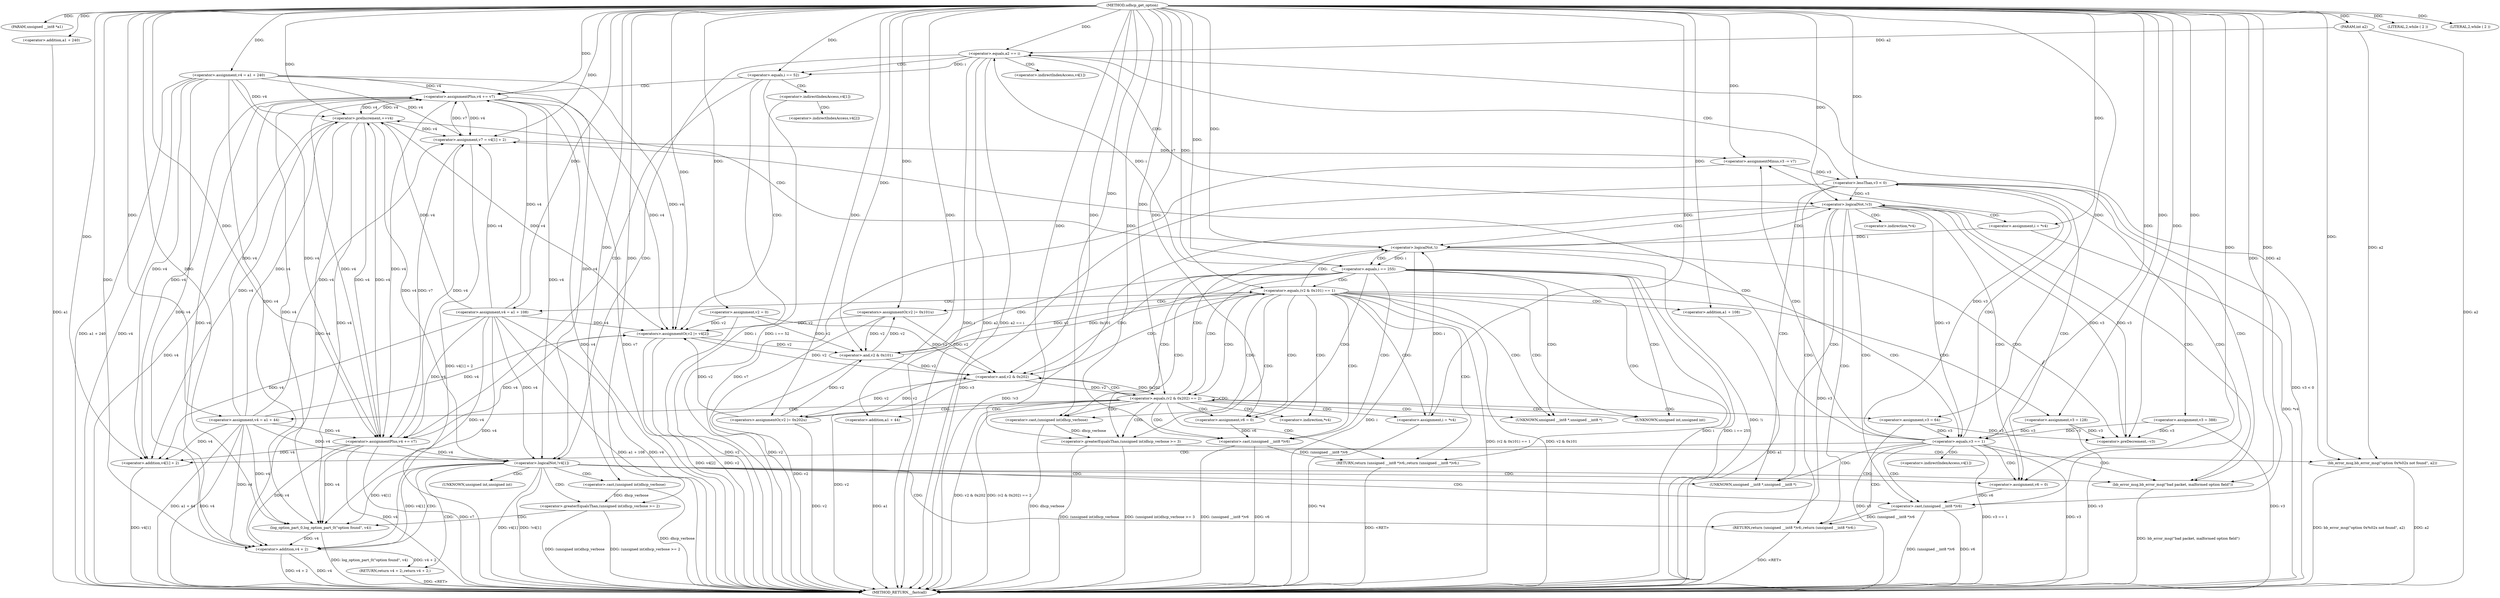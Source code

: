 digraph udhcp_get_option {  
"1000107" [label = "(METHOD,udhcp_get_option)" ]
"1000295" [label = "(METHOD_RETURN,__fastcall)" ]
"1000108" [label = "(PARAM,unsigned __int8 *a1)" ]
"1000109" [label = "(PARAM,int a2)" ]
"1000117" [label = "(<operator>.assignment,v2 = 0)" ]
"1000120" [label = "(<operator>.assignment,v3 = 388)" ]
"1000123" [label = "(<operator>.assignment,v4 = a1 + 240)" ]
"1000125" [label = "(<operator>.addition,a1 + 240)" ]
"1000129" [label = "(LITERAL,2,while ( 2 ))" ]
"1000132" [label = "(LITERAL,2,while ( 2 ))" ]
"1000135" [label = "(<operator>.assignment,i = *v4)" ]
"1000139" [label = "(<operator>.assignment,i = *v4)" ]
"1000145" [label = "(<operator>.logicalNot,!i)" ]
"1000148" [label = "(<operator>.preDecrement,--v3)" ]
"1000150" [label = "(<operator>.preIncrement,++v4)" ]
"1000154" [label = "(<operator>.equals,i == 255)" ]
"1000159" [label = "(<operator>.equals,v3 == 1)" ]
"1000163" [label = "(<operator>.assignment,v7 = v4[1] + 2)" ]
"1000165" [label = "(<operator>.addition,v4[1] + 2)" ]
"1000170" [label = "(<operator>.assignmentMinus,v3 -= v7)" ]
"1000174" [label = "(<operator>.lessThan,v3 < 0)" ]
"1000179" [label = "(<operator>.equals,a2 == i)" ]
"1000184" [label = "(<operator>.logicalNot,!v4[1])" ]
"1000190" [label = "(<operator>.assignment,v6 = 0)" ]
"1000193" [label = "(bb_error_msg,bb_error_msg(\"bad packet, malformed option field\"))" ]
"1000195" [label = "(RETURN,return (unsigned __int8 *)v6;,return (unsigned __int8 *)v6;)" ]
"1000196" [label = "(<operator>.cast,(unsigned __int8 *)v6)" ]
"1000200" [label = "(<operator>.greaterEqualsThan,(unsigned int)dhcp_verbose >= 2)" ]
"1000201" [label = "(<operator>.cast,(unsigned int)dhcp_verbose)" ]
"1000205" [label = "(log_option_part_0,log_option_part_0(\"option found\", v4))" ]
"1000208" [label = "(RETURN,return v4 + 2;,return v4 + 2;)" ]
"1000209" [label = "(<operator>.addition,v4 + 2)" ]
"1000213" [label = "(<operator>.equals,i == 52)" ]
"1000221" [label = "(<operators>.assignmentOr,v2 |= v4[2])" ]
"1000226" [label = "(<operator>.assignmentPlus,v4 += v7)" ]
"1000231" [label = "(<operator>.assignmentPlus,v4 += v7)" ]
"1000236" [label = "(<operator>.logicalNot,!v3)" ]
"1000240" [label = "(<operator>.equals,(v2 & 0x101) == 1)" ]
"1000241" [label = "(<operator>.and,v2 & 0x101)" ]
"1000246" [label = "(<operators>.assignmentOr,v2 |= 0x101u)" ]
"1000249" [label = "(<operator>.assignment,v4 = a1 + 108)" ]
"1000251" [label = "(<operator>.addition,a1 + 108)" ]
"1000254" [label = "(<operator>.assignment,v3 = 128)" ]
"1000260" [label = "(<operator>.equals,(v2 & 0x202) == 2)" ]
"1000261" [label = "(<operator>.and,v2 & 0x202)" ]
"1000266" [label = "(<operators>.assignmentOr,v2 |= 0x202u)" ]
"1000269" [label = "(<operator>.assignment,v4 = a1 + 44)" ]
"1000271" [label = "(<operator>.addition,a1 + 44)" ]
"1000274" [label = "(<operator>.assignment,v3 = 64)" ]
"1000279" [label = "(<operator>.assignment,v6 = 0)" ]
"1000283" [label = "(<operator>.greaterEqualsThan,(unsigned int)dhcp_verbose >= 3)" ]
"1000284" [label = "(<operator>.cast,(unsigned int)dhcp_verbose)" ]
"1000288" [label = "(bb_error_msg,bb_error_msg(\"option 0x%02x not found\", a2))" ]
"1000291" [label = "(RETURN,return (unsigned __int8 *)v6;,return (unsigned __int8 *)v6;)" ]
"1000292" [label = "(<operator>.cast,(unsigned __int8 *)v6)" ]
"1000137" [label = "(<operator>.indirection,*v4)" ]
"1000141" [label = "(<operator>.indirection,*v4)" ]
"1000166" [label = "(<operator>.indirectIndexAccess,v4[1])" ]
"1000185" [label = "(<operator>.indirectIndexAccess,v4[1])" ]
"1000197" [label = "(UNKNOWN,unsigned __int8 *,unsigned __int8 *)" ]
"1000202" [label = "(UNKNOWN,unsigned int,unsigned int)" ]
"1000218" [label = "(<operator>.indirectIndexAccess,v4[1])" ]
"1000223" [label = "(<operator>.indirectIndexAccess,v4[2])" ]
"1000285" [label = "(UNKNOWN,unsigned int,unsigned int)" ]
"1000293" [label = "(UNKNOWN,unsigned __int8 *,unsigned __int8 *)" ]
  "1000195" -> "1000295"  [ label = "DDG: <RET>"] 
  "1000291" -> "1000295"  [ label = "DDG: <RET>"] 
  "1000266" -> "1000295"  [ label = "DDG: v2"] 
  "1000213" -> "1000295"  [ label = "DDG: i"] 
  "1000209" -> "1000295"  [ label = "DDG: v4 + 2"] 
  "1000200" -> "1000295"  [ label = "DDG: (unsigned int)dhcp_verbose"] 
  "1000226" -> "1000295"  [ label = "DDG: v7"] 
  "1000145" -> "1000295"  [ label = "DDG: !i"] 
  "1000249" -> "1000295"  [ label = "DDG: a1 + 108"] 
  "1000260" -> "1000295"  [ label = "DDG: (v2 & 0x202) == 2"] 
  "1000179" -> "1000295"  [ label = "DDG: i"] 
  "1000292" -> "1000295"  [ label = "DDG: v6"] 
  "1000205" -> "1000295"  [ label = "DDG: log_option_part_0(\"option found\", v4)"] 
  "1000200" -> "1000295"  [ label = "DDG: (unsigned int)dhcp_verbose >= 2"] 
  "1000201" -> "1000295"  [ label = "DDG: dhcp_verbose"] 
  "1000109" -> "1000295"  [ label = "DDG: a2"] 
  "1000221" -> "1000295"  [ label = "DDG: v4[2]"] 
  "1000165" -> "1000295"  [ label = "DDG: v4[1]"] 
  "1000174" -> "1000295"  [ label = "DDG: v3 < 0"] 
  "1000123" -> "1000295"  [ label = "DDG: v4"] 
  "1000231" -> "1000295"  [ label = "DDG: v7"] 
  "1000117" -> "1000295"  [ label = "DDG: v2"] 
  "1000184" -> "1000295"  [ label = "DDG: !v4[1]"] 
  "1000213" -> "1000295"  [ label = "DDG: i == 52"] 
  "1000288" -> "1000295"  [ label = "DDG: a2"] 
  "1000120" -> "1000295"  [ label = "DDG: v3"] 
  "1000283" -> "1000295"  [ label = "DDG: (unsigned int)dhcp_verbose >= 3"] 
  "1000271" -> "1000295"  [ label = "DDG: a1"] 
  "1000135" -> "1000295"  [ label = "DDG: *v4"] 
  "1000269" -> "1000295"  [ label = "DDG: v4"] 
  "1000226" -> "1000295"  [ label = "DDG: v4"] 
  "1000240" -> "1000295"  [ label = "DDG: v2 & 0x101"] 
  "1000249" -> "1000295"  [ label = "DDG: v4"] 
  "1000292" -> "1000295"  [ label = "DDG: (unsigned __int8 *)v6"] 
  "1000179" -> "1000295"  [ label = "DDG: a2"] 
  "1000236" -> "1000295"  [ label = "DDG: !v3"] 
  "1000154" -> "1000295"  [ label = "DDG: i"] 
  "1000246" -> "1000295"  [ label = "DDG: v2"] 
  "1000236" -> "1000295"  [ label = "DDG: v3"] 
  "1000269" -> "1000295"  [ label = "DDG: a1 + 44"] 
  "1000231" -> "1000295"  [ label = "DDG: v4"] 
  "1000254" -> "1000295"  [ label = "DDG: v3"] 
  "1000184" -> "1000295"  [ label = "DDG: v4[1]"] 
  "1000221" -> "1000295"  [ label = "DDG: v2"] 
  "1000159" -> "1000295"  [ label = "DDG: v3 == 1"] 
  "1000288" -> "1000295"  [ label = "DDG: bb_error_msg(\"option 0x%02x not found\", a2)"] 
  "1000193" -> "1000295"  [ label = "DDG: bb_error_msg(\"bad packet, malformed option field\")"] 
  "1000274" -> "1000295"  [ label = "DDG: v3"] 
  "1000260" -> "1000295"  [ label = "DDG: v2 & 0x202"] 
  "1000251" -> "1000295"  [ label = "DDG: a1"] 
  "1000284" -> "1000295"  [ label = "DDG: dhcp_verbose"] 
  "1000196" -> "1000295"  [ label = "DDG: v6"] 
  "1000139" -> "1000295"  [ label = "DDG: *v4"] 
  "1000125" -> "1000295"  [ label = "DDG: a1"] 
  "1000123" -> "1000295"  [ label = "DDG: a1 + 240"] 
  "1000241" -> "1000295"  [ label = "DDG: v2"] 
  "1000179" -> "1000295"  [ label = "DDG: a2 == i"] 
  "1000196" -> "1000295"  [ label = "DDG: (unsigned __int8 *)v6"] 
  "1000209" -> "1000295"  [ label = "DDG: v4"] 
  "1000283" -> "1000295"  [ label = "DDG: (unsigned int)dhcp_verbose"] 
  "1000159" -> "1000295"  [ label = "DDG: v3"] 
  "1000170" -> "1000295"  [ label = "DDG: v7"] 
  "1000174" -> "1000295"  [ label = "DDG: v3"] 
  "1000261" -> "1000295"  [ label = "DDG: v2"] 
  "1000154" -> "1000295"  [ label = "DDG: i == 255"] 
  "1000145" -> "1000295"  [ label = "DDG: i"] 
  "1000240" -> "1000295"  [ label = "DDG: (v2 & 0x101) == 1"] 
  "1000163" -> "1000295"  [ label = "DDG: v4[1] + 2"] 
  "1000150" -> "1000295"  [ label = "DDG: v4"] 
  "1000208" -> "1000295"  [ label = "DDG: <RET>"] 
  "1000107" -> "1000108"  [ label = "DDG: "] 
  "1000107" -> "1000109"  [ label = "DDG: "] 
  "1000107" -> "1000117"  [ label = "DDG: "] 
  "1000107" -> "1000120"  [ label = "DDG: "] 
  "1000107" -> "1000123"  [ label = "DDG: "] 
  "1000107" -> "1000125"  [ label = "DDG: "] 
  "1000107" -> "1000129"  [ label = "DDG: "] 
  "1000107" -> "1000132"  [ label = "DDG: "] 
  "1000107" -> "1000135"  [ label = "DDG: "] 
  "1000107" -> "1000139"  [ label = "DDG: "] 
  "1000135" -> "1000145"  [ label = "DDG: i"] 
  "1000139" -> "1000145"  [ label = "DDG: i"] 
  "1000107" -> "1000145"  [ label = "DDG: "] 
  "1000120" -> "1000148"  [ label = "DDG: v3"] 
  "1000236" -> "1000148"  [ label = "DDG: v3"] 
  "1000254" -> "1000148"  [ label = "DDG: v3"] 
  "1000274" -> "1000148"  [ label = "DDG: v3"] 
  "1000107" -> "1000148"  [ label = "DDG: "] 
  "1000123" -> "1000150"  [ label = "DDG: v4"] 
  "1000231" -> "1000150"  [ label = "DDG: v4"] 
  "1000269" -> "1000150"  [ label = "DDG: v4"] 
  "1000226" -> "1000150"  [ label = "DDG: v4"] 
  "1000249" -> "1000150"  [ label = "DDG: v4"] 
  "1000107" -> "1000150"  [ label = "DDG: "] 
  "1000145" -> "1000154"  [ label = "DDG: i"] 
  "1000107" -> "1000154"  [ label = "DDG: "] 
  "1000120" -> "1000159"  [ label = "DDG: v3"] 
  "1000236" -> "1000159"  [ label = "DDG: v3"] 
  "1000254" -> "1000159"  [ label = "DDG: v3"] 
  "1000274" -> "1000159"  [ label = "DDG: v3"] 
  "1000107" -> "1000159"  [ label = "DDG: "] 
  "1000123" -> "1000163"  [ label = "DDG: v4"] 
  "1000231" -> "1000163"  [ label = "DDG: v4"] 
  "1000150" -> "1000163"  [ label = "DDG: v4"] 
  "1000269" -> "1000163"  [ label = "DDG: v4"] 
  "1000226" -> "1000163"  [ label = "DDG: v4"] 
  "1000249" -> "1000163"  [ label = "DDG: v4"] 
  "1000107" -> "1000163"  [ label = "DDG: "] 
  "1000123" -> "1000165"  [ label = "DDG: v4"] 
  "1000231" -> "1000165"  [ label = "DDG: v4"] 
  "1000150" -> "1000165"  [ label = "DDG: v4"] 
  "1000269" -> "1000165"  [ label = "DDG: v4"] 
  "1000226" -> "1000165"  [ label = "DDG: v4"] 
  "1000249" -> "1000165"  [ label = "DDG: v4"] 
  "1000107" -> "1000165"  [ label = "DDG: "] 
  "1000163" -> "1000170"  [ label = "DDG: v7"] 
  "1000107" -> "1000170"  [ label = "DDG: "] 
  "1000159" -> "1000170"  [ label = "DDG: v3"] 
  "1000170" -> "1000174"  [ label = "DDG: v3"] 
  "1000107" -> "1000174"  [ label = "DDG: "] 
  "1000109" -> "1000179"  [ label = "DDG: a2"] 
  "1000107" -> "1000179"  [ label = "DDG: "] 
  "1000154" -> "1000179"  [ label = "DDG: i"] 
  "1000123" -> "1000184"  [ label = "DDG: v4"] 
  "1000231" -> "1000184"  [ label = "DDG: v4"] 
  "1000150" -> "1000184"  [ label = "DDG: v4"] 
  "1000269" -> "1000184"  [ label = "DDG: v4"] 
  "1000226" -> "1000184"  [ label = "DDG: v4"] 
  "1000249" -> "1000184"  [ label = "DDG: v4"] 
  "1000107" -> "1000190"  [ label = "DDG: "] 
  "1000107" -> "1000193"  [ label = "DDG: "] 
  "1000196" -> "1000195"  [ label = "DDG: (unsigned __int8 *)v6"] 
  "1000190" -> "1000196"  [ label = "DDG: v6"] 
  "1000107" -> "1000196"  [ label = "DDG: "] 
  "1000201" -> "1000200"  [ label = "DDG: dhcp_verbose"] 
  "1000107" -> "1000201"  [ label = "DDG: "] 
  "1000107" -> "1000200"  [ label = "DDG: "] 
  "1000107" -> "1000205"  [ label = "DDG: "] 
  "1000123" -> "1000205"  [ label = "DDG: v4"] 
  "1000150" -> "1000205"  [ label = "DDG: v4"] 
  "1000269" -> "1000205"  [ label = "DDG: v4"] 
  "1000226" -> "1000205"  [ label = "DDG: v4"] 
  "1000249" -> "1000205"  [ label = "DDG: v4"] 
  "1000231" -> "1000205"  [ label = "DDG: v4"] 
  "1000184" -> "1000205"  [ label = "DDG: v4[1]"] 
  "1000209" -> "1000208"  [ label = "DDG: v4 + 2"] 
  "1000123" -> "1000209"  [ label = "DDG: v4"] 
  "1000150" -> "1000209"  [ label = "DDG: v4"] 
  "1000269" -> "1000209"  [ label = "DDG: v4"] 
  "1000226" -> "1000209"  [ label = "DDG: v4"] 
  "1000249" -> "1000209"  [ label = "DDG: v4"] 
  "1000231" -> "1000209"  [ label = "DDG: v4"] 
  "1000184" -> "1000209"  [ label = "DDG: v4[1]"] 
  "1000205" -> "1000209"  [ label = "DDG: v4"] 
  "1000107" -> "1000209"  [ label = "DDG: "] 
  "1000179" -> "1000213"  [ label = "DDG: i"] 
  "1000107" -> "1000213"  [ label = "DDG: "] 
  "1000123" -> "1000221"  [ label = "DDG: v4"] 
  "1000231" -> "1000221"  [ label = "DDG: v4"] 
  "1000150" -> "1000221"  [ label = "DDG: v4"] 
  "1000269" -> "1000221"  [ label = "DDG: v4"] 
  "1000226" -> "1000221"  [ label = "DDG: v4"] 
  "1000249" -> "1000221"  [ label = "DDG: v4"] 
  "1000266" -> "1000221"  [ label = "DDG: v2"] 
  "1000117" -> "1000221"  [ label = "DDG: v2"] 
  "1000246" -> "1000221"  [ label = "DDG: v2"] 
  "1000107" -> "1000221"  [ label = "DDG: "] 
  "1000107" -> "1000226"  [ label = "DDG: "] 
  "1000163" -> "1000226"  [ label = "DDG: v7"] 
  "1000123" -> "1000226"  [ label = "DDG: v4"] 
  "1000231" -> "1000226"  [ label = "DDG: v4"] 
  "1000150" -> "1000226"  [ label = "DDG: v4"] 
  "1000269" -> "1000226"  [ label = "DDG: v4"] 
  "1000249" -> "1000226"  [ label = "DDG: v4"] 
  "1000107" -> "1000231"  [ label = "DDG: "] 
  "1000163" -> "1000231"  [ label = "DDG: v7"] 
  "1000123" -> "1000231"  [ label = "DDG: v4"] 
  "1000150" -> "1000231"  [ label = "DDG: v4"] 
  "1000269" -> "1000231"  [ label = "DDG: v4"] 
  "1000226" -> "1000231"  [ label = "DDG: v4"] 
  "1000249" -> "1000231"  [ label = "DDG: v4"] 
  "1000148" -> "1000236"  [ label = "DDG: v3"] 
  "1000174" -> "1000236"  [ label = "DDG: v3"] 
  "1000107" -> "1000236"  [ label = "DDG: "] 
  "1000241" -> "1000240"  [ label = "DDG: v2"] 
  "1000241" -> "1000240"  [ label = "DDG: 0x101"] 
  "1000266" -> "1000241"  [ label = "DDG: v2"] 
  "1000117" -> "1000241"  [ label = "DDG: v2"] 
  "1000246" -> "1000241"  [ label = "DDG: v2"] 
  "1000221" -> "1000241"  [ label = "DDG: v2"] 
  "1000107" -> "1000241"  [ label = "DDG: "] 
  "1000107" -> "1000240"  [ label = "DDG: "] 
  "1000107" -> "1000246"  [ label = "DDG: "] 
  "1000241" -> "1000246"  [ label = "DDG: v2"] 
  "1000107" -> "1000249"  [ label = "DDG: "] 
  "1000107" -> "1000251"  [ label = "DDG: "] 
  "1000107" -> "1000254"  [ label = "DDG: "] 
  "1000261" -> "1000260"  [ label = "DDG: v2"] 
  "1000261" -> "1000260"  [ label = "DDG: 0x202"] 
  "1000266" -> "1000261"  [ label = "DDG: v2"] 
  "1000117" -> "1000261"  [ label = "DDG: v2"] 
  "1000246" -> "1000261"  [ label = "DDG: v2"] 
  "1000221" -> "1000261"  [ label = "DDG: v2"] 
  "1000241" -> "1000261"  [ label = "DDG: v2"] 
  "1000107" -> "1000261"  [ label = "DDG: "] 
  "1000107" -> "1000260"  [ label = "DDG: "] 
  "1000107" -> "1000266"  [ label = "DDG: "] 
  "1000261" -> "1000266"  [ label = "DDG: v2"] 
  "1000107" -> "1000269"  [ label = "DDG: "] 
  "1000107" -> "1000271"  [ label = "DDG: "] 
  "1000107" -> "1000274"  [ label = "DDG: "] 
  "1000107" -> "1000279"  [ label = "DDG: "] 
  "1000284" -> "1000283"  [ label = "DDG: dhcp_verbose"] 
  "1000107" -> "1000284"  [ label = "DDG: "] 
  "1000107" -> "1000283"  [ label = "DDG: "] 
  "1000107" -> "1000288"  [ label = "DDG: "] 
  "1000179" -> "1000288"  [ label = "DDG: a2"] 
  "1000109" -> "1000288"  [ label = "DDG: a2"] 
  "1000292" -> "1000291"  [ label = "DDG: (unsigned __int8 *)v6"] 
  "1000279" -> "1000292"  [ label = "DDG: v6"] 
  "1000107" -> "1000292"  [ label = "DDG: "] 
  "1000145" -> "1000236"  [ label = "CDG: "] 
  "1000145" -> "1000154"  [ label = "CDG: "] 
  "1000145" -> "1000150"  [ label = "CDG: "] 
  "1000145" -> "1000148"  [ label = "CDG: "] 
  "1000154" -> "1000159"  [ label = "CDG: "] 
  "1000154" -> "1000240"  [ label = "CDG: "] 
  "1000154" -> "1000241"  [ label = "CDG: "] 
  "1000154" -> "1000261"  [ label = "CDG: "] 
  "1000154" -> "1000260"  [ label = "CDG: "] 
  "1000154" -> "1000285"  [ label = "CDG: "] 
  "1000154" -> "1000284"  [ label = "CDG: "] 
  "1000154" -> "1000283"  [ label = "CDG: "] 
  "1000154" -> "1000279"  [ label = "CDG: "] 
  "1000154" -> "1000293"  [ label = "CDG: "] 
  "1000154" -> "1000292"  [ label = "CDG: "] 
  "1000154" -> "1000291"  [ label = "CDG: "] 
  "1000159" -> "1000174"  [ label = "CDG: "] 
  "1000159" -> "1000170"  [ label = "CDG: "] 
  "1000159" -> "1000166"  [ label = "CDG: "] 
  "1000159" -> "1000165"  [ label = "CDG: "] 
  "1000159" -> "1000163"  [ label = "CDG: "] 
  "1000159" -> "1000190"  [ label = "CDG: "] 
  "1000159" -> "1000197"  [ label = "CDG: "] 
  "1000159" -> "1000196"  [ label = "CDG: "] 
  "1000159" -> "1000195"  [ label = "CDG: "] 
  "1000159" -> "1000193"  [ label = "CDG: "] 
  "1000174" -> "1000190"  [ label = "CDG: "] 
  "1000174" -> "1000179"  [ label = "CDG: "] 
  "1000174" -> "1000197"  [ label = "CDG: "] 
  "1000174" -> "1000196"  [ label = "CDG: "] 
  "1000174" -> "1000195"  [ label = "CDG: "] 
  "1000174" -> "1000193"  [ label = "CDG: "] 
  "1000179" -> "1000185"  [ label = "CDG: "] 
  "1000179" -> "1000184"  [ label = "CDG: "] 
  "1000179" -> "1000213"  [ label = "CDG: "] 
  "1000179" -> "1000236"  [ label = "CDG: "] 
  "1000184" -> "1000190"  [ label = "CDG: "] 
  "1000184" -> "1000208"  [ label = "CDG: "] 
  "1000184" -> "1000202"  [ label = "CDG: "] 
  "1000184" -> "1000201"  [ label = "CDG: "] 
  "1000184" -> "1000200"  [ label = "CDG: "] 
  "1000184" -> "1000197"  [ label = "CDG: "] 
  "1000184" -> "1000196"  [ label = "CDG: "] 
  "1000184" -> "1000195"  [ label = "CDG: "] 
  "1000184" -> "1000193"  [ label = "CDG: "] 
  "1000184" -> "1000209"  [ label = "CDG: "] 
  "1000200" -> "1000205"  [ label = "CDG: "] 
  "1000213" -> "1000218"  [ label = "CDG: "] 
  "1000213" -> "1000231"  [ label = "CDG: "] 
  "1000213" -> "1000226"  [ label = "CDG: "] 
  "1000218" -> "1000223"  [ label = "CDG: "] 
  "1000218" -> "1000221"  [ label = "CDG: "] 
  "1000236" -> "1000190"  [ label = "CDG: "] 
  "1000236" -> "1000197"  [ label = "CDG: "] 
  "1000236" -> "1000196"  [ label = "CDG: "] 
  "1000236" -> "1000195"  [ label = "CDG: "] 
  "1000236" -> "1000193"  [ label = "CDG: "] 
  "1000236" -> "1000141"  [ label = "CDG: "] 
  "1000236" -> "1000139"  [ label = "CDG: "] 
  "1000236" -> "1000145"  [ label = "CDG: "] 
  "1000240" -> "1000254"  [ label = "CDG: "] 
  "1000240" -> "1000251"  [ label = "CDG: "] 
  "1000240" -> "1000249"  [ label = "CDG: "] 
  "1000240" -> "1000246"  [ label = "CDG: "] 
  "1000240" -> "1000261"  [ label = "CDG: "] 
  "1000240" -> "1000260"  [ label = "CDG: "] 
  "1000240" -> "1000285"  [ label = "CDG: "] 
  "1000240" -> "1000284"  [ label = "CDG: "] 
  "1000240" -> "1000283"  [ label = "CDG: "] 
  "1000240" -> "1000279"  [ label = "CDG: "] 
  "1000240" -> "1000293"  [ label = "CDG: "] 
  "1000240" -> "1000292"  [ label = "CDG: "] 
  "1000240" -> "1000291"  [ label = "CDG: "] 
  "1000240" -> "1000137"  [ label = "CDG: "] 
  "1000240" -> "1000135"  [ label = "CDG: "] 
  "1000240" -> "1000145"  [ label = "CDG: "] 
  "1000260" -> "1000271"  [ label = "CDG: "] 
  "1000260" -> "1000269"  [ label = "CDG: "] 
  "1000260" -> "1000266"  [ label = "CDG: "] 
  "1000260" -> "1000285"  [ label = "CDG: "] 
  "1000260" -> "1000284"  [ label = "CDG: "] 
  "1000260" -> "1000283"  [ label = "CDG: "] 
  "1000260" -> "1000279"  [ label = "CDG: "] 
  "1000260" -> "1000274"  [ label = "CDG: "] 
  "1000260" -> "1000293"  [ label = "CDG: "] 
  "1000260" -> "1000292"  [ label = "CDG: "] 
  "1000260" -> "1000291"  [ label = "CDG: "] 
  "1000260" -> "1000261"  [ label = "CDG: "] 
  "1000260" -> "1000260"  [ label = "CDG: "] 
  "1000260" -> "1000137"  [ label = "CDG: "] 
  "1000260" -> "1000135"  [ label = "CDG: "] 
  "1000260" -> "1000145"  [ label = "CDG: "] 
  "1000283" -> "1000288"  [ label = "CDG: "] 
}
